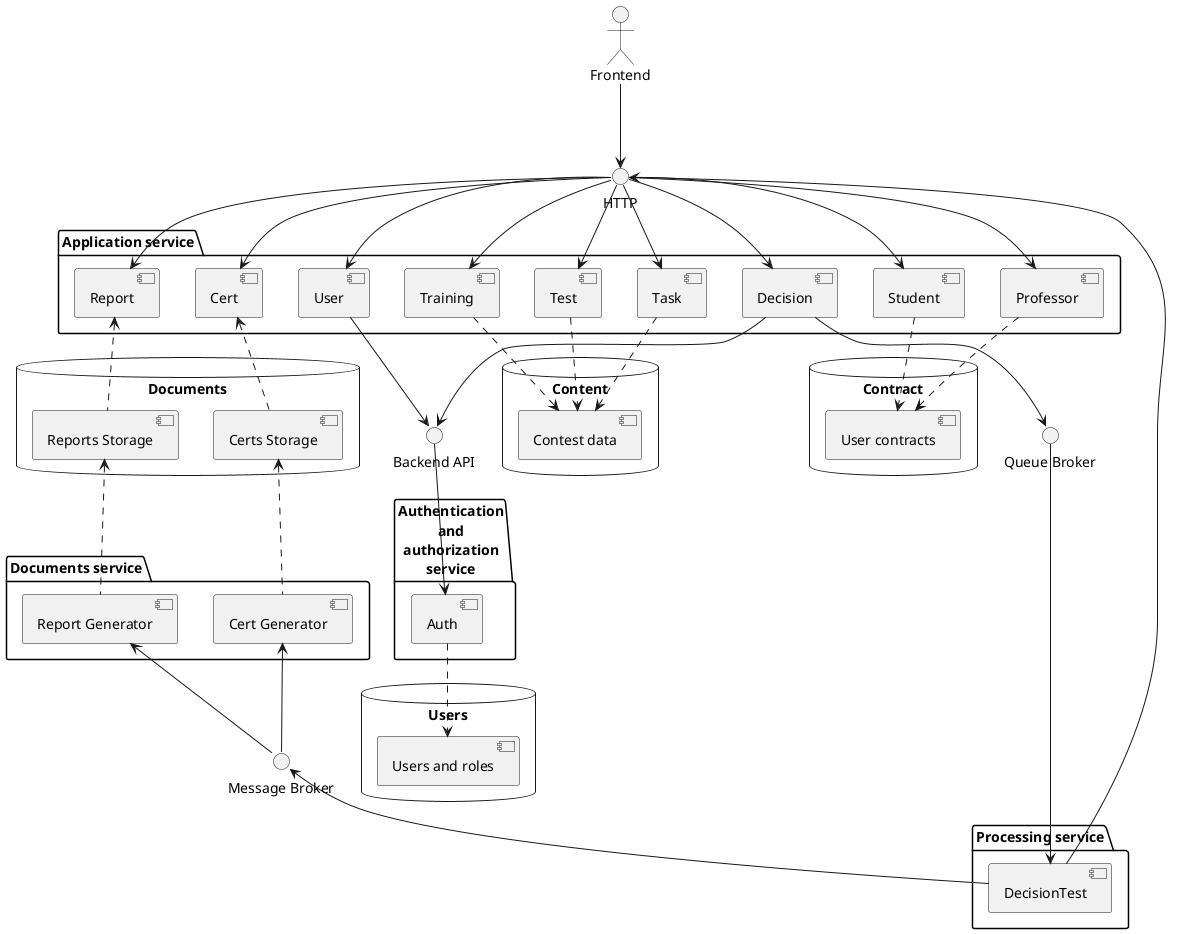 @startuml "Components"

interface "HTTP" as Entrance
interface "Backend API" as AuthBack 
interface "Queue Broker" as Queue
interface "Message Broker" as Message
actor "Frontend" as Front

Front --> Entrance

package "Application service" {
    Entrance -d-> [User]
    Entrance --> [Training]
    Entrance --> [Professor]
    Entrance --> [Student]
    Entrance --> [Task]
    Entrance --> [Test]
    Entrance --> [Decision]
    Entrance --> [Report]
    Entrance --> [Cert]
}

package "Authentication\nand\nauthorization\nservice" {
    [User] --> AuthBack 
    AuthBack --> [Auth] 
} 


package "Processing service" {
    [Decision] --> Queue
    Queue --> [DecisionTest]
    [DecisionTest] -u-> Entrance
}

package "Documents service" {
    Message -u-> [Report Generator]
    Message -u-> [Cert Generator]
}

database "Documents" {
    [Certs Storage]
    [Reports Storage]
}

database "Users" {
    [Users and roles]
}

database "Content" {
    [Contest data]
}

database "Contract" {
    [User contracts]
}


[DecisionTest] -u-> Message
[Cert Generator] .u.> [Certs Storage]
[Report Generator] .u.> [Reports Storage]
[Reports Storage] .u.> Report
[Certs Storage] .u.> Cert
[Auth] ..> [Users and roles]
[Decision] --> AuthBack
[Task] ..> [Contest data]
[Training] ..> [Contest data]
[Test] ..> [Contest data]
[Student] ..> [User contracts]
[Professor] ..> [User contracts]

@enduml